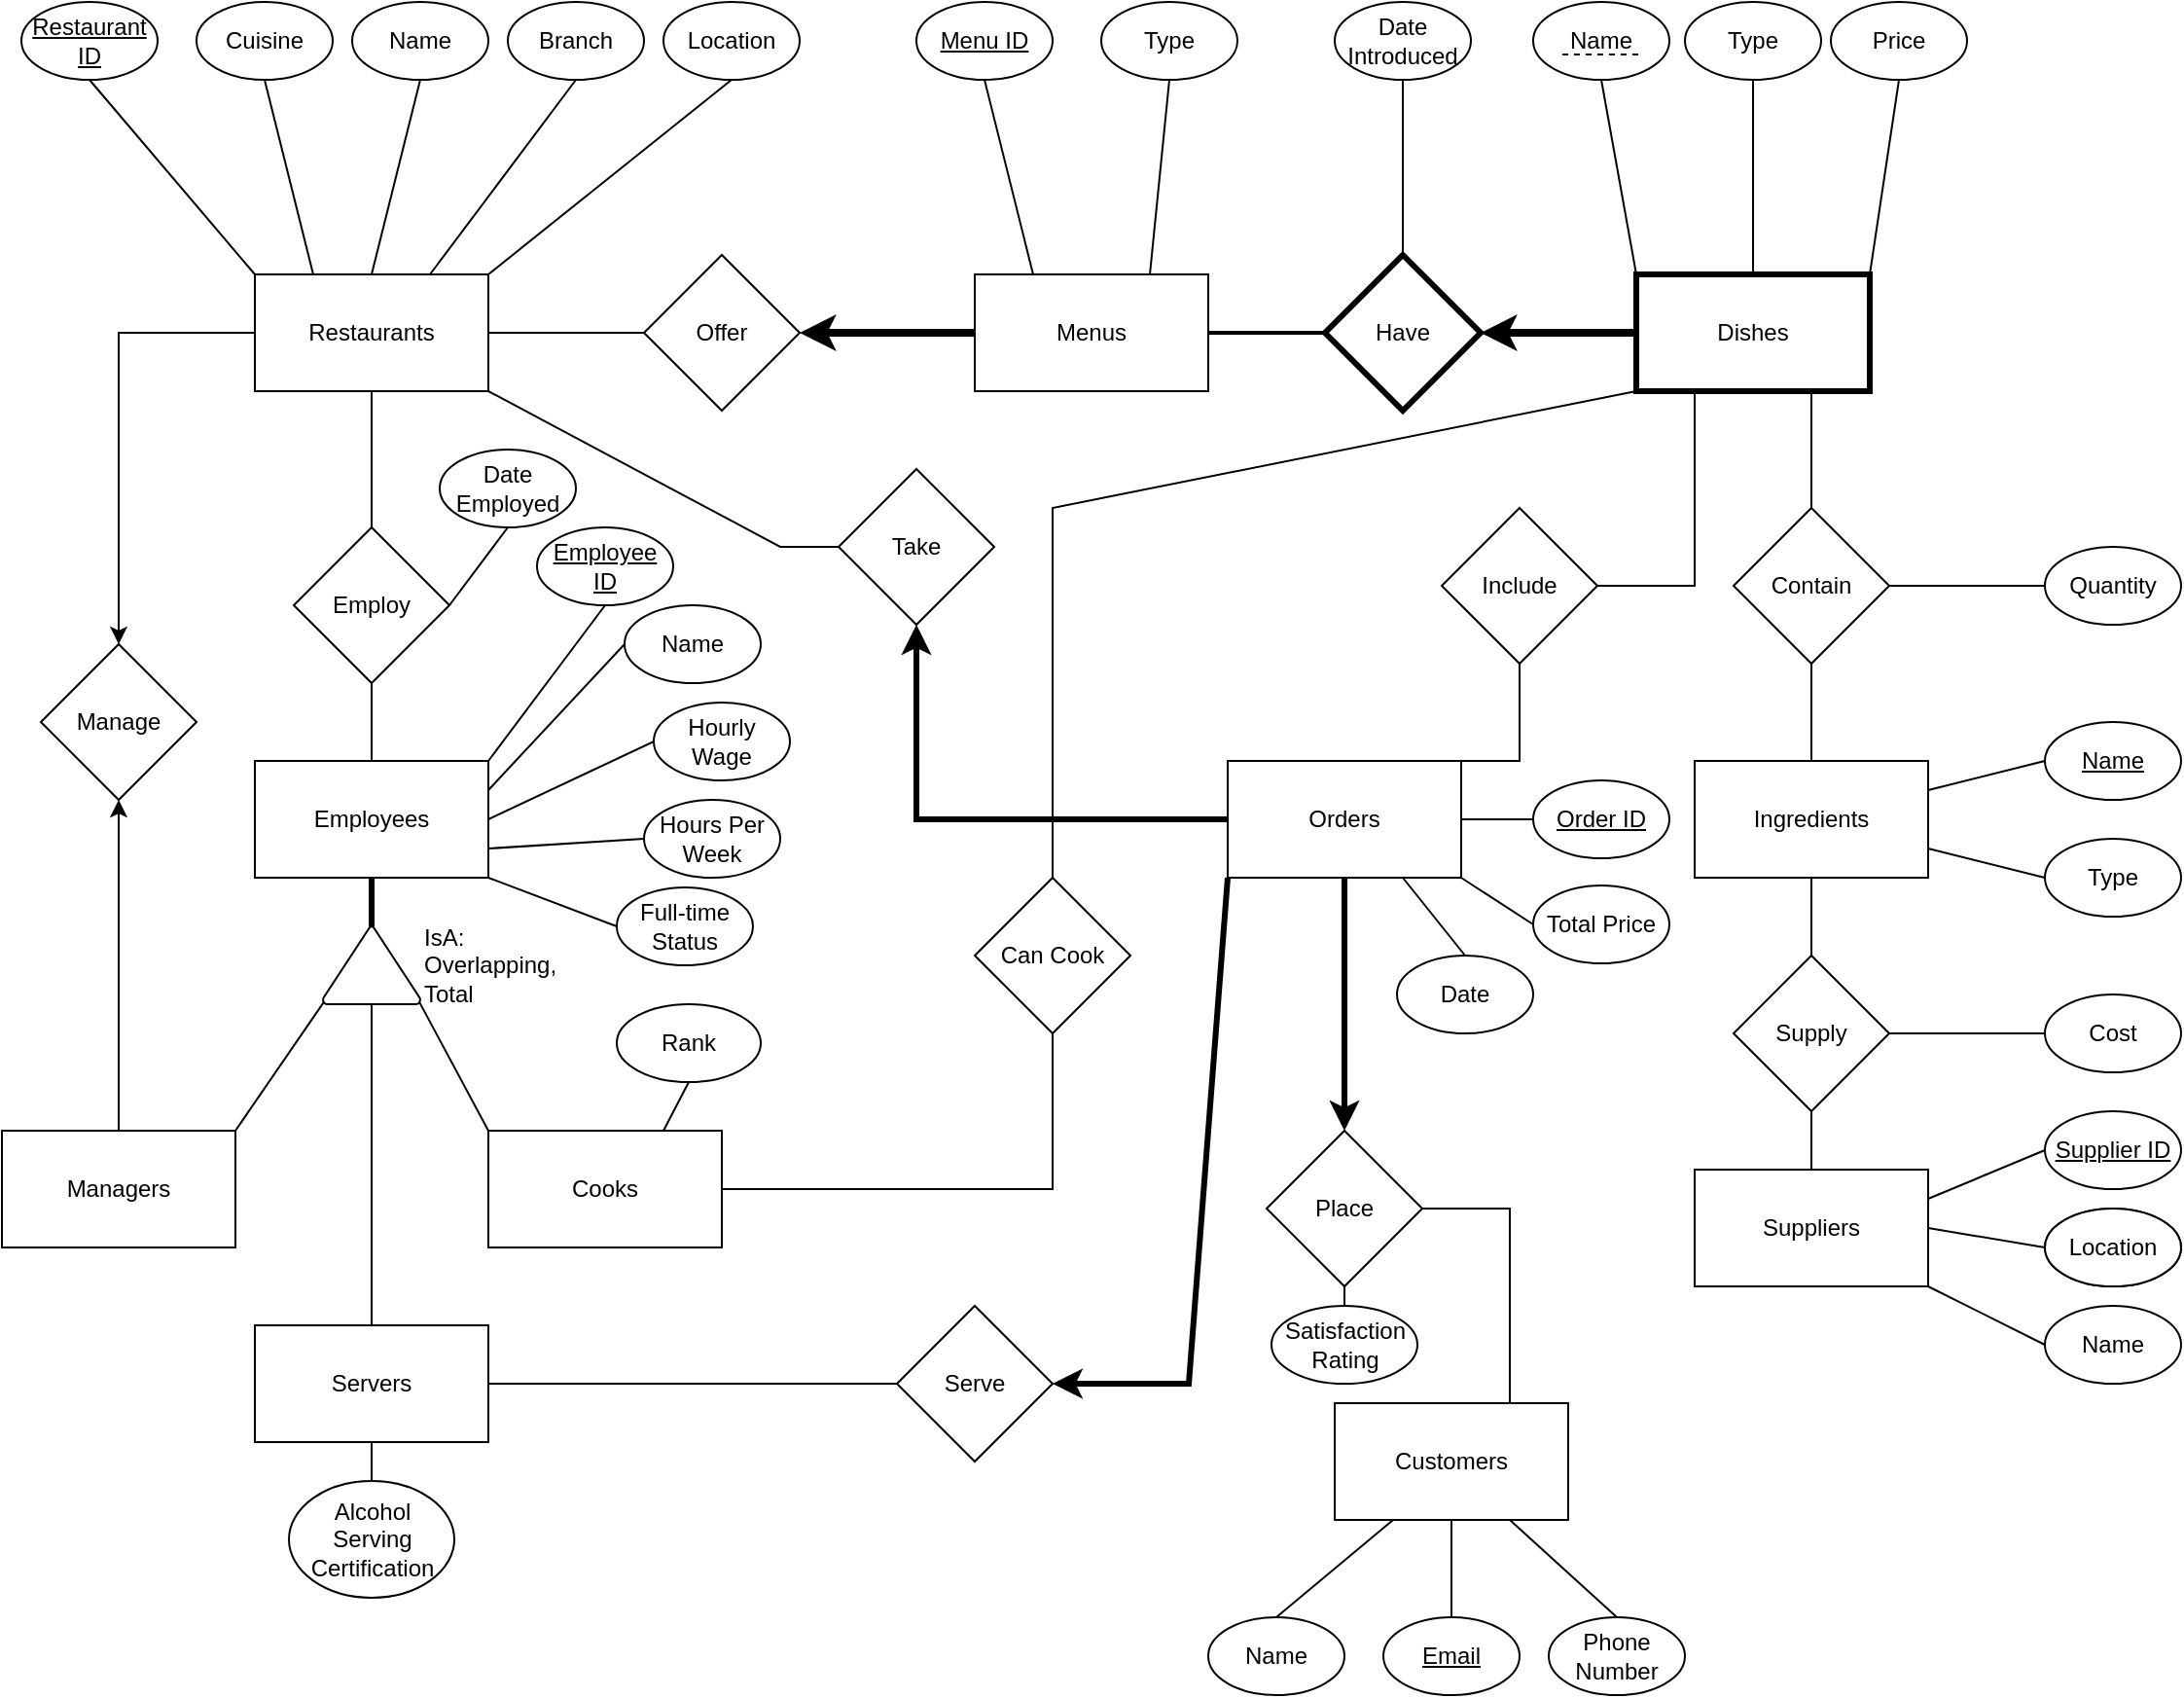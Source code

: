 <mxfile version="21.6.5" type="onedrive">
  <diagram name="Page-1" id="Y5zYqa-khzpTiRgMUGM_">
    <mxGraphModel grid="1" page="1" gridSize="10" guides="1" tooltips="1" connect="1" arrows="1" fold="1" pageScale="1" pageWidth="827" pageHeight="1169" math="0" shadow="0">
      <root>
        <mxCell id="0" />
        <mxCell id="1" parent="0" />
        <mxCell id="_Mnv31haUIww7fpycwhO-78" style="edgeStyle=orthogonalEdgeStyle;rounded=0;orthogonalLoop=1;jettySize=auto;html=1;exitX=0;exitY=0.5;exitDx=0;exitDy=0;entryX=0.5;entryY=0;entryDx=0;entryDy=0;fontSize=13;strokeWidth=1;" edge="1" parent="1" source="yUk9LNatjU3RDufKE9MY-1" target="_Mnv31haUIww7fpycwhO-76">
          <mxGeometry relative="1" as="geometry" />
        </mxCell>
        <mxCell id="yUk9LNatjU3RDufKE9MY-1" value="Restaurants" style="rounded=0;whiteSpace=wrap;html=1;" vertex="1" parent="1">
          <mxGeometry x="100" y="230" width="120" height="60" as="geometry" />
        </mxCell>
        <mxCell id="yUk9LNatjU3RDufKE9MY-2" value="Menus" style="rounded=0;whiteSpace=wrap;html=1;" vertex="1" parent="1">
          <mxGeometry x="470" y="230" width="120" height="60" as="geometry" />
        </mxCell>
        <mxCell id="yUk9LNatjU3RDufKE9MY-3" value="Ingredients" style="rounded=0;whiteSpace=wrap;html=1;" vertex="1" parent="1">
          <mxGeometry x="840" y="480" width="120" height="60" as="geometry" />
        </mxCell>
        <mxCell id="yUk9LNatjU3RDufKE9MY-4" value="Suppliers" style="rounded=0;whiteSpace=wrap;html=1;" vertex="1" parent="1">
          <mxGeometry x="840" y="690" width="120" height="60" as="geometry" />
        </mxCell>
        <mxCell id="yUk9LNatjU3RDufKE9MY-5" value="Employees" style="rounded=0;whiteSpace=wrap;html=1;" vertex="1" parent="1">
          <mxGeometry x="100" y="480" width="120" height="60" as="geometry" />
        </mxCell>
        <mxCell id="yUk9LNatjU3RDufKE9MY-6" value="Customers" style="rounded=0;whiteSpace=wrap;html=1;" vertex="1" parent="1">
          <mxGeometry x="655" y="810" width="120" height="60" as="geometry" />
        </mxCell>
        <mxCell id="yUk9LNatjU3RDufKE9MY-7" value="Orders" style="rounded=0;whiteSpace=wrap;html=1;" vertex="1" parent="1">
          <mxGeometry x="600" y="480" width="120" height="60" as="geometry" />
        </mxCell>
        <mxCell id="yUk9LNatjU3RDufKE9MY-8" value="&lt;u&gt;Restaurant ID&lt;br&gt;&lt;/u&gt;" style="ellipse;whiteSpace=wrap;html=1;" vertex="1" parent="1">
          <mxGeometry x="-20" y="90" width="70" height="40" as="geometry" />
        </mxCell>
        <mxCell id="yUk9LNatjU3RDufKE9MY-12" value="" style="endArrow=none;html=1;rounded=0;entryX=0.5;entryY=1;entryDx=0;entryDy=0;exitX=0;exitY=0;exitDx=0;exitDy=0;" edge="1" parent="1" source="yUk9LNatjU3RDufKE9MY-1" target="yUk9LNatjU3RDufKE9MY-8">
          <mxGeometry width="50" height="50" relative="1" as="geometry">
            <mxPoint x="110" y="200" as="sourcePoint" />
            <mxPoint x="160" y="150" as="targetPoint" />
          </mxGeometry>
        </mxCell>
        <mxCell id="_Mnv31haUIww7fpycwhO-4" value="Name" style="ellipse;whiteSpace=wrap;html=1;" vertex="1" parent="1">
          <mxGeometry x="150" y="90" width="70" height="40" as="geometry" />
        </mxCell>
        <mxCell id="_Mnv31haUIww7fpycwhO-5" value="Location" style="ellipse;whiteSpace=wrap;html=1;" vertex="1" parent="1">
          <mxGeometry x="310" y="90" width="70" height="40" as="geometry" />
        </mxCell>
        <mxCell id="_Mnv31haUIww7fpycwhO-6" value="Cuisine" style="ellipse;whiteSpace=wrap;html=1;" vertex="1" parent="1">
          <mxGeometry x="70" y="90" width="70" height="40" as="geometry" />
        </mxCell>
        <mxCell id="_Mnv31haUIww7fpycwhO-7" value="" style="endArrow=none;html=1;rounded=0;entryX=0.5;entryY=1;entryDx=0;entryDy=0;exitX=0.25;exitY=0;exitDx=0;exitDy=0;" edge="1" parent="1" source="yUk9LNatjU3RDufKE9MY-1" target="_Mnv31haUIww7fpycwhO-6">
          <mxGeometry width="50" height="50" relative="1" as="geometry">
            <mxPoint x="150" y="180" as="sourcePoint" />
            <mxPoint x="200" y="130" as="targetPoint" />
          </mxGeometry>
        </mxCell>
        <mxCell id="_Mnv31haUIww7fpycwhO-8" value="" style="endArrow=none;html=1;rounded=0;entryX=0.5;entryY=1;entryDx=0;entryDy=0;exitX=0.5;exitY=0;exitDx=0;exitDy=0;" edge="1" parent="1" source="yUk9LNatjU3RDufKE9MY-1" target="_Mnv31haUIww7fpycwhO-4">
          <mxGeometry width="50" height="50" relative="1" as="geometry">
            <mxPoint x="160" y="220" as="sourcePoint" />
            <mxPoint x="210" y="170" as="targetPoint" />
          </mxGeometry>
        </mxCell>
        <mxCell id="_Mnv31haUIww7fpycwhO-11" value="" style="endArrow=none;html=1;rounded=0;exitX=1;exitY=0;exitDx=0;exitDy=0;entryX=0.5;entryY=1;entryDx=0;entryDy=0;" edge="1" parent="1" source="yUk9LNatjU3RDufKE9MY-1" target="_Mnv31haUIww7fpycwhO-5">
          <mxGeometry width="50" height="50" relative="1" as="geometry">
            <mxPoint x="250" y="230" as="sourcePoint" />
            <mxPoint x="300" y="180" as="targetPoint" />
          </mxGeometry>
        </mxCell>
        <mxCell id="_Mnv31haUIww7fpycwhO-12" value="Offer" style="rhombus;whiteSpace=wrap;html=1;" vertex="1" parent="1">
          <mxGeometry x="300" y="220" width="80" height="80" as="geometry" />
        </mxCell>
        <mxCell id="_Mnv31haUIww7fpycwhO-13" value="" style="endArrow=none;html=1;rounded=0;exitX=1;exitY=0.5;exitDx=0;exitDy=0;entryX=0;entryY=0.5;entryDx=0;entryDy=0;strokeWidth=1;" edge="1" parent="1" source="yUk9LNatjU3RDufKE9MY-1" target="_Mnv31haUIww7fpycwhO-12">
          <mxGeometry width="50" height="50" relative="1" as="geometry">
            <mxPoint x="240" y="290" as="sourcePoint" />
            <mxPoint x="290" y="240" as="targetPoint" />
          </mxGeometry>
        </mxCell>
        <mxCell id="_Mnv31haUIww7fpycwhO-14" value="" style="endArrow=classic;html=1;rounded=0;entryX=1;entryY=0.5;entryDx=0;entryDy=0;exitX=0;exitY=0.5;exitDx=0;exitDy=0;strokeWidth=4;" edge="1" parent="1" source="yUk9LNatjU3RDufKE9MY-2" target="_Mnv31haUIww7fpycwhO-12">
          <mxGeometry width="50" height="50" relative="1" as="geometry">
            <mxPoint x="420" y="280" as="sourcePoint" />
            <mxPoint x="470" y="230" as="targetPoint" />
          </mxGeometry>
        </mxCell>
        <mxCell id="_Mnv31haUIww7fpycwhO-15" value="&lt;u&gt;Menu ID&lt;br&gt;&lt;/u&gt;" style="ellipse;whiteSpace=wrap;html=1;" vertex="1" parent="1">
          <mxGeometry x="440" y="90" width="70" height="40" as="geometry" />
        </mxCell>
        <mxCell id="_Mnv31haUIww7fpycwhO-16" value="" style="endArrow=none;html=1;rounded=0;entryX=0.5;entryY=1;entryDx=0;entryDy=0;exitX=0.25;exitY=0;exitDx=0;exitDy=0;" edge="1" parent="1" source="yUk9LNatjU3RDufKE9MY-2" target="_Mnv31haUIww7fpycwhO-15">
          <mxGeometry width="50" height="50" relative="1" as="geometry">
            <mxPoint x="490" y="210" as="sourcePoint" />
            <mxPoint x="550" y="130" as="targetPoint" />
          </mxGeometry>
        </mxCell>
        <mxCell id="_Mnv31haUIww7fpycwhO-17" value="Type" style="ellipse;whiteSpace=wrap;html=1;" vertex="1" parent="1">
          <mxGeometry x="535" y="90" width="70" height="40" as="geometry" />
        </mxCell>
        <mxCell id="_Mnv31haUIww7fpycwhO-18" value="" style="endArrow=none;html=1;rounded=0;entryX=0.5;entryY=1;entryDx=0;entryDy=0;exitX=0.75;exitY=0;exitDx=0;exitDy=0;" edge="1" parent="1" source="yUk9LNatjU3RDufKE9MY-2" target="_Mnv31haUIww7fpycwhO-17">
          <mxGeometry width="50" height="50" relative="1" as="geometry">
            <mxPoint x="490" y="170" as="sourcePoint" />
            <mxPoint x="540" y="120" as="targetPoint" />
          </mxGeometry>
        </mxCell>
        <mxCell id="_Mnv31haUIww7fpycwhO-19" value="Dishes" style="rounded=0;whiteSpace=wrap;html=1;strokeWidth=3;" vertex="1" parent="1">
          <mxGeometry x="810" y="230" width="120" height="60" as="geometry" />
        </mxCell>
        <mxCell id="_Mnv31haUIww7fpycwhO-20" value="Have" style="rhombus;whiteSpace=wrap;html=1;strokeWidth=3;" vertex="1" parent="1">
          <mxGeometry x="650" y="220" width="80" height="80" as="geometry" />
        </mxCell>
        <mxCell id="_Mnv31haUIww7fpycwhO-21" value="" style="endArrow=classic;html=1;rounded=0;entryX=1;entryY=0.5;entryDx=0;entryDy=0;exitX=0;exitY=0.5;exitDx=0;exitDy=0;strokeWidth=4;" edge="1" parent="1" source="_Mnv31haUIww7fpycwhO-19" target="_Mnv31haUIww7fpycwhO-20">
          <mxGeometry width="50" height="50" relative="1" as="geometry">
            <mxPoint x="800" y="330" as="sourcePoint" />
            <mxPoint x="710" y="330" as="targetPoint" />
          </mxGeometry>
        </mxCell>
        <mxCell id="_Mnv31haUIww7fpycwhO-22" value="" style="endArrow=none;html=1;rounded=0;exitX=1;exitY=0.5;exitDx=0;exitDy=0;entryX=0;entryY=0.5;entryDx=0;entryDy=0;strokeWidth=2;" edge="1" parent="1" source="yUk9LNatjU3RDufKE9MY-2" target="_Mnv31haUIww7fpycwhO-20">
          <mxGeometry width="50" height="50" relative="1" as="geometry">
            <mxPoint x="230" y="270" as="sourcePoint" />
            <mxPoint x="310" y="270" as="targetPoint" />
          </mxGeometry>
        </mxCell>
        <mxCell id="_Mnv31haUIww7fpycwhO-24" value="Date Introduced" style="ellipse;whiteSpace=wrap;html=1;" vertex="1" parent="1">
          <mxGeometry x="655" y="90" width="70" height="40" as="geometry" />
        </mxCell>
        <mxCell id="_Mnv31haUIww7fpycwhO-25" value="" style="endArrow=none;html=1;rounded=0;exitX=0.5;exitY=0;exitDx=0;exitDy=0;entryX=0.5;entryY=1;entryDx=0;entryDy=0;" edge="1" parent="1" source="_Mnv31haUIww7fpycwhO-20" target="_Mnv31haUIww7fpycwhO-24">
          <mxGeometry width="50" height="50" relative="1" as="geometry">
            <mxPoint x="650" y="220" as="sourcePoint" />
            <mxPoint x="700" y="170" as="targetPoint" />
          </mxGeometry>
        </mxCell>
        <mxCell id="_Mnv31haUIww7fpycwhO-27" value="Name" style="ellipse;whiteSpace=wrap;html=1;" vertex="1" parent="1">
          <mxGeometry x="757" y="90" width="70" height="40" as="geometry" />
        </mxCell>
        <mxCell id="_Mnv31haUIww7fpycwhO-28" value="" style="endArrow=none;html=1;rounded=0;exitX=0;exitY=0;exitDx=0;exitDy=0;entryX=0.5;entryY=1;entryDx=0;entryDy=0;" edge="1" parent="1" source="_Mnv31haUIww7fpycwhO-19" target="_Mnv31haUIww7fpycwhO-27">
          <mxGeometry width="50" height="50" relative="1" as="geometry">
            <mxPoint x="830" y="220" as="sourcePoint" />
            <mxPoint x="880" y="170" as="targetPoint" />
          </mxGeometry>
        </mxCell>
        <mxCell id="_Mnv31haUIww7fpycwhO-29" value="Contain" style="rhombus;whiteSpace=wrap;html=1;" vertex="1" parent="1">
          <mxGeometry x="860" y="350" width="80" height="80" as="geometry" />
        </mxCell>
        <mxCell id="_Mnv31haUIww7fpycwhO-30" value="" style="endArrow=none;html=1;rounded=0;exitX=0.5;exitY=0;exitDx=0;exitDy=0;entryX=0.75;entryY=1;entryDx=0;entryDy=0;strokeWidth=1;" edge="1" parent="1" source="_Mnv31haUIww7fpycwhO-29" target="_Mnv31haUIww7fpycwhO-19">
          <mxGeometry width="50" height="50" relative="1" as="geometry">
            <mxPoint x="870" y="340" as="sourcePoint" />
            <mxPoint x="950" y="320" as="targetPoint" />
          </mxGeometry>
        </mxCell>
        <mxCell id="_Mnv31haUIww7fpycwhO-31" value="" style="endArrow=none;html=1;rounded=0;entryX=0.5;entryY=1;entryDx=0;entryDy=0;exitX=0.5;exitY=0;exitDx=0;exitDy=0;" edge="1" parent="1" source="yUk9LNatjU3RDufKE9MY-3" target="_Mnv31haUIww7fpycwhO-29">
          <mxGeometry width="50" height="50" relative="1" as="geometry">
            <mxPoint x="767" y="470" as="sourcePoint" />
            <mxPoint x="817" y="420" as="targetPoint" />
          </mxGeometry>
        </mxCell>
        <mxCell id="_Mnv31haUIww7fpycwhO-32" value="Supply" style="rhombus;whiteSpace=wrap;html=1;" vertex="1" parent="1">
          <mxGeometry x="860" y="580" width="80" height="80" as="geometry" />
        </mxCell>
        <mxCell id="_Mnv31haUIww7fpycwhO-33" value="" style="endArrow=none;html=1;rounded=0;entryX=0.5;entryY=1;entryDx=0;entryDy=0;exitX=0.5;exitY=0;exitDx=0;exitDy=0;" edge="1" parent="1" source="_Mnv31haUIww7fpycwhO-32" target="yUk9LNatjU3RDufKE9MY-3">
          <mxGeometry width="50" height="50" relative="1" as="geometry">
            <mxPoint x="590" y="610" as="sourcePoint" />
            <mxPoint x="640" y="560" as="targetPoint" />
          </mxGeometry>
        </mxCell>
        <mxCell id="_Mnv31haUIww7fpycwhO-34" value="" style="endArrow=none;html=1;rounded=0;entryX=0.5;entryY=1;entryDx=0;entryDy=0;exitX=0.5;exitY=0;exitDx=0;exitDy=0;" edge="1" parent="1" source="yUk9LNatjU3RDufKE9MY-4" target="_Mnv31haUIww7fpycwhO-32">
          <mxGeometry width="50" height="50" relative="1" as="geometry">
            <mxPoint x="750" y="660" as="sourcePoint" />
            <mxPoint x="800" y="610" as="targetPoint" />
          </mxGeometry>
        </mxCell>
        <mxCell id="_Mnv31haUIww7fpycwhO-35" value="IsA: Overlapping, Total" style="strokeWidth=1;html=1;shape=mxgraph.flowchart.extract_or_measurement;whiteSpace=wrap;labelPosition=right;verticalLabelPosition=middle;align=left;verticalAlign=middle;" vertex="1" parent="1">
          <mxGeometry x="135" y="565" width="50" height="40" as="geometry" />
        </mxCell>
        <mxCell id="_Mnv31haUIww7fpycwhO-37" value="Managers" style="rounded=0;whiteSpace=wrap;html=1;" vertex="1" parent="1">
          <mxGeometry x="-30" y="670" width="120" height="60" as="geometry" />
        </mxCell>
        <mxCell id="_Mnv31haUIww7fpycwhO-38" value="Cooks" style="rounded=0;whiteSpace=wrap;html=1;" vertex="1" parent="1">
          <mxGeometry x="220" y="670" width="120" height="60" as="geometry" />
        </mxCell>
        <mxCell id="_Mnv31haUIww7fpycwhO-39" value="Servers" style="rounded=0;whiteSpace=wrap;html=1;" vertex="1" parent="1">
          <mxGeometry x="100" y="770" width="120" height="60" as="geometry" />
        </mxCell>
        <mxCell id="_Mnv31haUIww7fpycwhO-41" value="Type" style="ellipse;whiteSpace=wrap;html=1;" vertex="1" parent="1">
          <mxGeometry x="835" y="90" width="70" height="40" as="geometry" />
        </mxCell>
        <mxCell id="_Mnv31haUIww7fpycwhO-42" value="Price" style="ellipse;whiteSpace=wrap;html=1;" vertex="1" parent="1">
          <mxGeometry x="910" y="90" width="70" height="40" as="geometry" />
        </mxCell>
        <mxCell id="_Mnv31haUIww7fpycwhO-43" value="" style="endArrow=none;html=1;rounded=0;exitX=0.5;exitY=0;exitDx=0;exitDy=0;entryX=0.5;entryY=1;entryDx=0;entryDy=0;" edge="1" parent="1" source="_Mnv31haUIww7fpycwhO-19" target="_Mnv31haUIww7fpycwhO-41">
          <mxGeometry width="50" height="50" relative="1" as="geometry">
            <mxPoint x="700" y="230" as="sourcePoint" />
            <mxPoint x="700" y="140" as="targetPoint" />
          </mxGeometry>
        </mxCell>
        <mxCell id="_Mnv31haUIww7fpycwhO-44" value="" style="endArrow=none;html=1;rounded=0;exitX=1;exitY=0;exitDx=0;exitDy=0;entryX=0.5;entryY=1;entryDx=0;entryDy=0;" edge="1" parent="1" source="_Mnv31haUIww7fpycwhO-19" target="_Mnv31haUIww7fpycwhO-42">
          <mxGeometry width="50" height="50" relative="1" as="geometry">
            <mxPoint x="820" y="240" as="sourcePoint" />
            <mxPoint x="802" y="140" as="targetPoint" />
          </mxGeometry>
        </mxCell>
        <mxCell id="_Mnv31haUIww7fpycwhO-46" value="Employ" style="rhombus;whiteSpace=wrap;html=1;" vertex="1" parent="1">
          <mxGeometry x="120" y="360" width="80" height="80" as="geometry" />
        </mxCell>
        <mxCell id="_Mnv31haUIww7fpycwhO-48" value="" style="endArrow=none;html=1;rounded=0;entryX=0.5;entryY=1;entryDx=0;entryDy=0;exitX=0.5;exitY=0;exitDx=0;exitDy=0;strokeWidth=1;" edge="1" parent="1" source="_Mnv31haUIww7fpycwhO-46" target="yUk9LNatjU3RDufKE9MY-1">
          <mxGeometry width="50" height="50" relative="1" as="geometry">
            <mxPoint x="130" y="370" as="sourcePoint" />
            <mxPoint x="180" y="320" as="targetPoint" />
          </mxGeometry>
        </mxCell>
        <mxCell id="_Mnv31haUIww7fpycwhO-49" value="" style="endArrow=none;html=1;rounded=0;entryX=0.5;entryY=1;entryDx=0;entryDy=0;exitX=0.5;exitY=0;exitDx=0;exitDy=0;strokeWidth=1;" edge="1" parent="1" source="yUk9LNatjU3RDufKE9MY-5" target="_Mnv31haUIww7fpycwhO-46">
          <mxGeometry width="50" height="50" relative="1" as="geometry">
            <mxPoint x="180" y="480" as="sourcePoint" />
            <mxPoint x="160" y="460" as="targetPoint" />
          </mxGeometry>
        </mxCell>
        <mxCell id="_Mnv31haUIww7fpycwhO-52" value="Date Employed" style="ellipse;whiteSpace=wrap;html=1;" vertex="1" parent="1">
          <mxGeometry x="195" y="320" width="70" height="40" as="geometry" />
        </mxCell>
        <mxCell id="_Mnv31haUIww7fpycwhO-53" value="" style="endArrow=none;html=1;rounded=0;entryX=1;entryY=0.5;entryDx=0;entryDy=0;exitX=0.5;exitY=1;exitDx=0;exitDy=0;" edge="1" parent="1" source="_Mnv31haUIww7fpycwhO-52" target="_Mnv31haUIww7fpycwhO-46">
          <mxGeometry width="50" height="50" relative="1" as="geometry">
            <mxPoint x="280" y="440" as="sourcePoint" />
            <mxPoint x="230" y="420" as="targetPoint" />
          </mxGeometry>
        </mxCell>
        <mxCell id="_Mnv31haUIww7fpycwhO-54" value="" style="endArrow=none;html=1;rounded=0;entryX=0.5;entryY=1;entryDx=0;entryDy=0;strokeWidth=3;" edge="1" parent="1" source="_Mnv31haUIww7fpycwhO-35" target="yUk9LNatjU3RDufKE9MY-5">
          <mxGeometry width="50" height="50" relative="1" as="geometry">
            <mxPoint x="20" y="620" as="sourcePoint" />
            <mxPoint x="70" y="570" as="targetPoint" />
          </mxGeometry>
        </mxCell>
        <mxCell id="_Mnv31haUIww7fpycwhO-55" value="&lt;u&gt;Employee ID&lt;/u&gt;" style="ellipse;whiteSpace=wrap;html=1;" vertex="1" parent="1">
          <mxGeometry x="245" y="360" width="70" height="40" as="geometry" />
        </mxCell>
        <mxCell id="_Mnv31haUIww7fpycwhO-56" value="" style="endArrow=none;html=1;rounded=0;entryX=1;entryY=0;entryDx=0;entryDy=0;exitX=0.5;exitY=1;exitDx=0;exitDy=0;" edge="1" parent="1" source="_Mnv31haUIww7fpycwhO-55" target="yUk9LNatjU3RDufKE9MY-5">
          <mxGeometry width="50" height="50" relative="1" as="geometry">
            <mxPoint x="30" y="520" as="sourcePoint" />
            <mxPoint x="70" y="470" as="targetPoint" />
          </mxGeometry>
        </mxCell>
        <mxCell id="_Mnv31haUIww7fpycwhO-57" value="Name" style="ellipse;whiteSpace=wrap;html=1;" vertex="1" parent="1">
          <mxGeometry x="290" y="400" width="70" height="40" as="geometry" />
        </mxCell>
        <mxCell id="_Mnv31haUIww7fpycwhO-58" value="" style="endArrow=none;html=1;rounded=0;exitX=0;exitY=0.5;exitDx=0;exitDy=0;entryX=1;entryY=0.25;entryDx=0;entryDy=0;" edge="1" parent="1" source="_Mnv31haUIww7fpycwhO-57" target="yUk9LNatjU3RDufKE9MY-5">
          <mxGeometry width="50" height="50" relative="1" as="geometry">
            <mxPoint x="20" y="500" as="sourcePoint" />
            <mxPoint x="80" y="500" as="targetPoint" />
          </mxGeometry>
        </mxCell>
        <mxCell id="_Mnv31haUIww7fpycwhO-59" value="Hourly Wage" style="ellipse;whiteSpace=wrap;html=1;" vertex="1" parent="1">
          <mxGeometry x="305" y="450" width="70" height="40" as="geometry" />
        </mxCell>
        <mxCell id="_Mnv31haUIww7fpycwhO-60" value="" style="endArrow=none;html=1;rounded=0;exitX=0;exitY=0.5;exitDx=0;exitDy=0;entryX=1;entryY=0.5;entryDx=0;entryDy=0;" edge="1" parent="1" source="_Mnv31haUIww7fpycwhO-59" target="yUk9LNatjU3RDufKE9MY-5">
          <mxGeometry width="50" height="50" relative="1" as="geometry">
            <mxPoint x="35" y="530" as="sourcePoint" />
            <mxPoint x="60" y="530" as="targetPoint" />
          </mxGeometry>
        </mxCell>
        <mxCell id="_Mnv31haUIww7fpycwhO-62" value="" style="endArrow=none;html=1;rounded=0;entryX=0.01;entryY=0.97;entryDx=0;entryDy=0;entryPerimeter=0;exitX=1;exitY=0;exitDx=0;exitDy=0;" edge="1" parent="1" source="_Mnv31haUIww7fpycwhO-37" target="_Mnv31haUIww7fpycwhO-35">
          <mxGeometry width="50" height="50" relative="1" as="geometry">
            <mxPoint x="70" y="660" as="sourcePoint" />
            <mxPoint x="120" y="610" as="targetPoint" />
          </mxGeometry>
        </mxCell>
        <mxCell id="_Mnv31haUIww7fpycwhO-63" value="" style="endArrow=none;html=1;rounded=0;entryX=0.99;entryY=0.97;entryDx=0;entryDy=0;entryPerimeter=0;exitX=0;exitY=0;exitDx=0;exitDy=0;" edge="1" parent="1" source="_Mnv31haUIww7fpycwhO-38" target="_Mnv31haUIww7fpycwhO-35">
          <mxGeometry width="50" height="50" relative="1" as="geometry">
            <mxPoint x="150" y="710" as="sourcePoint" />
            <mxPoint x="200" y="660" as="targetPoint" />
          </mxGeometry>
        </mxCell>
        <mxCell id="_Mnv31haUIww7fpycwhO-64" value="" style="endArrow=none;html=1;rounded=0;entryX=0.5;entryY=1;entryDx=0;entryDy=0;entryPerimeter=0;exitX=0.5;exitY=0;exitDx=0;exitDy=0;" edge="1" parent="1" source="_Mnv31haUIww7fpycwhO-39" target="_Mnv31haUIww7fpycwhO-35">
          <mxGeometry width="50" height="50" relative="1" as="geometry">
            <mxPoint x="140" y="710" as="sourcePoint" />
            <mxPoint x="190" y="660" as="targetPoint" />
          </mxGeometry>
        </mxCell>
        <mxCell id="_Mnv31haUIww7fpycwhO-66" value="Full-time Status" style="ellipse;whiteSpace=wrap;html=1;" vertex="1" parent="1">
          <mxGeometry x="286" y="545" width="70" height="40" as="geometry" />
        </mxCell>
        <mxCell id="_Mnv31haUIww7fpycwhO-67" value="" style="endArrow=none;html=1;rounded=0;exitX=0;exitY=0.5;exitDx=0;exitDy=0;entryX=1;entryY=1;entryDx=0;entryDy=0;" edge="1" parent="1" source="_Mnv31haUIww7fpycwhO-66" target="yUk9LNatjU3RDufKE9MY-5">
          <mxGeometry width="50" height="50" relative="1" as="geometry">
            <mxPoint x="45" y="605" as="sourcePoint" />
            <mxPoint x="120" y="565" as="targetPoint" />
          </mxGeometry>
        </mxCell>
        <mxCell id="_Mnv31haUIww7fpycwhO-69" value="Rank" style="ellipse;whiteSpace=wrap;html=1;" vertex="1" parent="1">
          <mxGeometry x="286" y="605" width="74" height="40" as="geometry" />
        </mxCell>
        <mxCell id="_Mnv31haUIww7fpycwhO-70" value="" style="endArrow=none;html=1;rounded=0;exitX=0.75;exitY=0;exitDx=0;exitDy=0;entryX=0.5;entryY=1;entryDx=0;entryDy=0;" edge="1" parent="1" source="_Mnv31haUIww7fpycwhO-38" target="_Mnv31haUIww7fpycwhO-69">
          <mxGeometry width="50" height="50" relative="1" as="geometry">
            <mxPoint x="340" y="630" as="sourcePoint" />
            <mxPoint x="390" y="620" as="targetPoint" />
          </mxGeometry>
        </mxCell>
        <mxCell id="_Mnv31haUIww7fpycwhO-72" value="Alcohol Serving Certification" style="ellipse;whiteSpace=wrap;html=1;" vertex="1" parent="1">
          <mxGeometry x="117.5" y="850" width="85" height="60" as="geometry" />
        </mxCell>
        <mxCell id="_Mnv31haUIww7fpycwhO-73" value="" style="endArrow=none;html=1;rounded=0;entryX=0.5;entryY=1;entryDx=0;entryDy=0;exitX=0.5;exitY=0;exitDx=0;exitDy=0;" edge="1" parent="1" source="_Mnv31haUIww7fpycwhO-72" target="_Mnv31haUIww7fpycwhO-39">
          <mxGeometry width="50" height="50" relative="1" as="geometry">
            <mxPoint x="30" y="900" as="sourcePoint" />
            <mxPoint x="80" y="850" as="targetPoint" />
          </mxGeometry>
        </mxCell>
        <mxCell id="_Mnv31haUIww7fpycwhO-76" value="Manage" style="rhombus;whiteSpace=wrap;html=1;" vertex="1" parent="1">
          <mxGeometry x="-10" y="420" width="80" height="80" as="geometry" />
        </mxCell>
        <mxCell id="_Mnv31haUIww7fpycwhO-77" value="" style="endArrow=classic;html=1;rounded=0;exitX=0.5;exitY=0;exitDx=0;exitDy=0;entryX=0.5;entryY=1;entryDx=0;entryDy=0;fontSize=11;strokeWidth=1;" edge="1" parent="1" source="_Mnv31haUIww7fpycwhO-37" target="_Mnv31haUIww7fpycwhO-76">
          <mxGeometry width="50" height="50" relative="1" as="geometry">
            <mxPoint x="20" y="650" as="sourcePoint" />
            <mxPoint x="70" y="600" as="targetPoint" />
          </mxGeometry>
        </mxCell>
        <mxCell id="_Mnv31haUIww7fpycwhO-79" value="Type" style="ellipse;whiteSpace=wrap;html=1;" vertex="1" parent="1">
          <mxGeometry x="1020" y="520" width="70" height="40" as="geometry" />
        </mxCell>
        <mxCell id="_Mnv31haUIww7fpycwhO-80" value="" style="endArrow=none;html=1;rounded=0;exitX=1;exitY=0.75;exitDx=0;exitDy=0;entryX=0;entryY=0.5;entryDx=0;entryDy=0;" edge="1" parent="1" source="yUk9LNatjU3RDufKE9MY-3" target="_Mnv31haUIww7fpycwhO-79">
          <mxGeometry width="50" height="50" relative="1" as="geometry">
            <mxPoint x="1000" y="500" as="sourcePoint" />
            <mxPoint x="1050" y="450" as="targetPoint" />
          </mxGeometry>
        </mxCell>
        <mxCell id="_Mnv31haUIww7fpycwhO-81" value="&lt;u&gt;Name&lt;/u&gt;" style="ellipse;whiteSpace=wrap;html=1;" vertex="1" parent="1">
          <mxGeometry x="1020" y="460" width="70" height="40" as="geometry" />
        </mxCell>
        <mxCell id="_Mnv31haUIww7fpycwhO-82" value="" style="endArrow=none;html=1;rounded=0;exitX=1;exitY=0.25;exitDx=0;exitDy=0;entryX=0;entryY=0.5;entryDx=0;entryDy=0;" edge="1" parent="1" source="yUk9LNatjU3RDufKE9MY-3" target="_Mnv31haUIww7fpycwhO-81">
          <mxGeometry width="50" height="50" relative="1" as="geometry">
            <mxPoint x="970" y="460" as="sourcePoint" />
            <mxPoint x="1020" y="410" as="targetPoint" />
          </mxGeometry>
        </mxCell>
        <mxCell id="_Mnv31haUIww7fpycwhO-83" value="&lt;u&gt;Supplier ID&lt;br&gt;&lt;/u&gt;" style="ellipse;whiteSpace=wrap;html=1;" vertex="1" parent="1">
          <mxGeometry x="1020" y="660" width="70" height="40" as="geometry" />
        </mxCell>
        <mxCell id="_Mnv31haUIww7fpycwhO-85" value="Location" style="ellipse;whiteSpace=wrap;html=1;" vertex="1" parent="1">
          <mxGeometry x="1020" y="710" width="70" height="40" as="geometry" />
        </mxCell>
        <mxCell id="_Mnv31haUIww7fpycwhO-86" value="" style="endArrow=none;html=1;rounded=0;exitX=1;exitY=0.5;exitDx=0;exitDy=0;entryX=0;entryY=0.5;entryDx=0;entryDy=0;" edge="1" parent="1" source="yUk9LNatjU3RDufKE9MY-4" target="_Mnv31haUIww7fpycwhO-85">
          <mxGeometry width="50" height="50" relative="1" as="geometry">
            <mxPoint x="980" y="715" as="sourcePoint" />
            <mxPoint x="1040" y="730" as="targetPoint" />
          </mxGeometry>
        </mxCell>
        <mxCell id="_Mnv31haUIww7fpycwhO-87" value="Name" style="ellipse;whiteSpace=wrap;html=1;" vertex="1" parent="1">
          <mxGeometry x="1020" y="760" width="70" height="40" as="geometry" />
        </mxCell>
        <mxCell id="_Mnv31haUIww7fpycwhO-88" value="" style="endArrow=none;html=1;rounded=0;entryX=1;entryY=1;entryDx=0;entryDy=0;exitX=0;exitY=0.5;exitDx=0;exitDy=0;" edge="1" parent="1" source="_Mnv31haUIww7fpycwhO-87" target="yUk9LNatjU3RDufKE9MY-4">
          <mxGeometry width="50" height="50" relative="1" as="geometry">
            <mxPoint x="910" y="840" as="sourcePoint" />
            <mxPoint x="960" y="790" as="targetPoint" />
          </mxGeometry>
        </mxCell>
        <mxCell id="ZDln6vh-WvU1gvhFM1nj-1" value="Include" style="rhombus;whiteSpace=wrap;html=1;" vertex="1" parent="1">
          <mxGeometry x="710" y="350" width="80" height="80" as="geometry" />
        </mxCell>
        <mxCell id="ZDln6vh-WvU1gvhFM1nj-2" value="" style="endArrow=none;html=1;rounded=0;entryX=0.5;entryY=1;entryDx=0;entryDy=0;exitX=1;exitY=0;exitDx=0;exitDy=0;strokeWidth=1;" edge="1" parent="1" source="yUk9LNatjU3RDufKE9MY-7" target="ZDln6vh-WvU1gvhFM1nj-1">
          <mxGeometry width="50" height="50" relative="1" as="geometry">
            <mxPoint x="660" y="480" as="sourcePoint" />
            <mxPoint x="710" y="430" as="targetPoint" />
            <Array as="points">
              <mxPoint x="750" y="480" />
            </Array>
          </mxGeometry>
        </mxCell>
        <mxCell id="ZDln6vh-WvU1gvhFM1nj-3" value="" style="endArrow=none;html=1;rounded=0;entryX=0.25;entryY=1;entryDx=0;entryDy=0;exitX=1;exitY=0.5;exitDx=0;exitDy=0;" edge="1" parent="1" source="ZDln6vh-WvU1gvhFM1nj-1" target="_Mnv31haUIww7fpycwhO-19">
          <mxGeometry width="50" height="50" relative="1" as="geometry">
            <mxPoint x="750" y="350" as="sourcePoint" />
            <mxPoint x="800" y="300" as="targetPoint" />
            <Array as="points">
              <mxPoint x="840" y="390" />
            </Array>
          </mxGeometry>
        </mxCell>
        <mxCell id="ZDln6vh-WvU1gvhFM1nj-4" value="&lt;u&gt;Order ID&lt;/u&gt;" style="ellipse;whiteSpace=wrap;html=1;" vertex="1" parent="1">
          <mxGeometry x="757" y="490" width="70" height="40" as="geometry" />
        </mxCell>
        <mxCell id="ZDln6vh-WvU1gvhFM1nj-5" value="" style="endArrow=none;html=1;rounded=0;entryX=0;entryY=0.5;entryDx=0;entryDy=0;exitX=1;exitY=0.5;exitDx=0;exitDy=0;" edge="1" parent="1" source="yUk9LNatjU3RDufKE9MY-7" target="ZDln6vh-WvU1gvhFM1nj-4">
          <mxGeometry width="50" height="50" relative="1" as="geometry">
            <mxPoint x="740" y="560" as="sourcePoint" />
            <mxPoint x="530" y="450" as="targetPoint" />
          </mxGeometry>
        </mxCell>
        <mxCell id="ZDln6vh-WvU1gvhFM1nj-7" value="Can Cook" style="rhombus;whiteSpace=wrap;html=1;" vertex="1" parent="1">
          <mxGeometry x="470" y="540" width="80" height="80" as="geometry" />
        </mxCell>
        <mxCell id="ZDln6vh-WvU1gvhFM1nj-8" value="" style="endArrow=none;html=1;rounded=0;entryX=0.5;entryY=1;entryDx=0;entryDy=0;exitX=1;exitY=0.5;exitDx=0;exitDy=0;" edge="1" parent="1" source="_Mnv31haUIww7fpycwhO-38" target="ZDln6vh-WvU1gvhFM1nj-7">
          <mxGeometry width="50" height="50" relative="1" as="geometry">
            <mxPoint x="470" y="570" as="sourcePoint" />
            <mxPoint x="520" y="520" as="targetPoint" />
            <Array as="points">
              <mxPoint x="510" y="700" />
            </Array>
          </mxGeometry>
        </mxCell>
        <mxCell id="ZDln6vh-WvU1gvhFM1nj-9" value="" style="endArrow=none;html=1;rounded=0;entryX=0;entryY=1;entryDx=0;entryDy=0;exitX=0.5;exitY=0;exitDx=0;exitDy=0;" edge="1" parent="1" source="ZDln6vh-WvU1gvhFM1nj-7" target="_Mnv31haUIww7fpycwhO-19">
          <mxGeometry width="50" height="50" relative="1" as="geometry">
            <mxPoint x="570" y="390" as="sourcePoint" />
            <mxPoint x="620" y="340" as="targetPoint" />
            <Array as="points">
              <mxPoint x="510" y="350" />
            </Array>
          </mxGeometry>
        </mxCell>
        <mxCell id="ZDln6vh-WvU1gvhFM1nj-10" value="Serve" style="rhombus;whiteSpace=wrap;html=1;" vertex="1" parent="1">
          <mxGeometry x="430" y="760" width="80" height="80" as="geometry" />
        </mxCell>
        <mxCell id="ZDln6vh-WvU1gvhFM1nj-11" value="Total Price" style="ellipse;whiteSpace=wrap;html=1;" vertex="1" parent="1">
          <mxGeometry x="757" y="544" width="70" height="40" as="geometry" />
        </mxCell>
        <mxCell id="ZDln6vh-WvU1gvhFM1nj-12" value="" style="endArrow=none;html=1;rounded=0;entryX=0;entryY=0.5;entryDx=0;entryDy=0;exitX=1;exitY=1;exitDx=0;exitDy=0;" edge="1" parent="1" source="yUk9LNatjU3RDufKE9MY-7" target="ZDln6vh-WvU1gvhFM1nj-11">
          <mxGeometry width="50" height="50" relative="1" as="geometry">
            <mxPoint x="730" y="520" as="sourcePoint" />
            <mxPoint x="767" y="520" as="targetPoint" />
          </mxGeometry>
        </mxCell>
        <mxCell id="ZDln6vh-WvU1gvhFM1nj-13" value="Date" style="ellipse;whiteSpace=wrap;html=1;" vertex="1" parent="1">
          <mxGeometry x="687" y="580" width="70" height="40" as="geometry" />
        </mxCell>
        <mxCell id="ZDln6vh-WvU1gvhFM1nj-14" value="" style="endArrow=none;html=1;rounded=0;exitX=0.5;exitY=0;exitDx=0;exitDy=0;entryX=0.75;entryY=1;entryDx=0;entryDy=0;" edge="1" parent="1" source="ZDln6vh-WvU1gvhFM1nj-13" target="yUk9LNatjU3RDufKE9MY-7">
          <mxGeometry width="50" height="50" relative="1" as="geometry">
            <mxPoint x="590" y="640" as="sourcePoint" />
            <mxPoint x="640" y="590" as="targetPoint" />
          </mxGeometry>
        </mxCell>
        <mxCell id="ZDln6vh-WvU1gvhFM1nj-15" value="Place" style="rhombus;whiteSpace=wrap;html=1;" vertex="1" parent="1">
          <mxGeometry x="620" y="670" width="80" height="80" as="geometry" />
        </mxCell>
        <mxCell id="ZDln6vh-WvU1gvhFM1nj-16" value="" style="endArrow=classic;html=1;rounded=0;exitX=0.5;exitY=1;exitDx=0;exitDy=0;entryX=0.5;entryY=0;entryDx=0;entryDy=0;strokeWidth=3;" edge="1" parent="1" source="yUk9LNatjU3RDufKE9MY-7" target="ZDln6vh-WvU1gvhFM1nj-15">
          <mxGeometry width="50" height="50" relative="1" as="geometry">
            <mxPoint x="590" y="690" as="sourcePoint" />
            <mxPoint x="640" y="640" as="targetPoint" />
          </mxGeometry>
        </mxCell>
        <mxCell id="ZDln6vh-WvU1gvhFM1nj-18" value="" style="endArrow=none;html=1;rounded=0;exitX=1;exitY=0.5;exitDx=0;exitDy=0;entryX=0.75;entryY=0;entryDx=0;entryDy=0;strokeWidth=1;" edge="1" parent="1" source="ZDln6vh-WvU1gvhFM1nj-15" target="yUk9LNatjU3RDufKE9MY-6">
          <mxGeometry width="50" height="50" relative="1" as="geometry">
            <mxPoint x="750" y="740" as="sourcePoint" />
            <mxPoint x="800" y="690" as="targetPoint" />
            <Array as="points">
              <mxPoint x="745" y="710" />
            </Array>
          </mxGeometry>
        </mxCell>
        <mxCell id="ZDln6vh-WvU1gvhFM1nj-19" value="Name" style="ellipse;whiteSpace=wrap;html=1;" vertex="1" parent="1">
          <mxGeometry x="590" y="920" width="70" height="40" as="geometry" />
        </mxCell>
        <mxCell id="ZDln6vh-WvU1gvhFM1nj-21" value="&lt;u&gt;Email&lt;/u&gt;" style="ellipse;whiteSpace=wrap;html=1;" vertex="1" parent="1">
          <mxGeometry x="680" y="920" width="70" height="40" as="geometry" />
        </mxCell>
        <mxCell id="ZDln6vh-WvU1gvhFM1nj-22" value="" style="endArrow=none;html=1;rounded=0;entryX=0.25;entryY=1;entryDx=0;entryDy=0;exitX=0.5;exitY=0;exitDx=0;exitDy=0;" edge="1" parent="1" source="ZDln6vh-WvU1gvhFM1nj-19" target="yUk9LNatjU3RDufKE9MY-6">
          <mxGeometry width="50" height="50" relative="1" as="geometry">
            <mxPoint x="600" y="950" as="sourcePoint" />
            <mxPoint x="650" y="900" as="targetPoint" />
          </mxGeometry>
        </mxCell>
        <mxCell id="ZDln6vh-WvU1gvhFM1nj-23" value="" style="endArrow=none;html=1;rounded=0;entryX=0.5;entryY=1;entryDx=0;entryDy=0;exitX=0.5;exitY=0;exitDx=0;exitDy=0;" edge="1" parent="1" source="ZDln6vh-WvU1gvhFM1nj-21" target="yUk9LNatjU3RDufKE9MY-6">
          <mxGeometry width="50" height="50" relative="1" as="geometry">
            <mxPoint x="685" y="930" as="sourcePoint" />
            <mxPoint x="695" y="880" as="targetPoint" />
          </mxGeometry>
        </mxCell>
        <mxCell id="ZDln6vh-WvU1gvhFM1nj-26" value="Phone Number" style="ellipse;whiteSpace=wrap;html=1;" vertex="1" parent="1">
          <mxGeometry x="765" y="920" width="70" height="40" as="geometry" />
        </mxCell>
        <mxCell id="ZDln6vh-WvU1gvhFM1nj-27" value="" style="endArrow=none;html=1;rounded=0;entryX=0.75;entryY=1;entryDx=0;entryDy=0;exitX=0.5;exitY=0;exitDx=0;exitDy=0;" edge="1" parent="1" source="ZDln6vh-WvU1gvhFM1nj-26" target="yUk9LNatjU3RDufKE9MY-6">
          <mxGeometry width="50" height="50" relative="1" as="geometry">
            <mxPoint x="635" y="930" as="sourcePoint" />
            <mxPoint x="695" y="880" as="targetPoint" />
          </mxGeometry>
        </mxCell>
        <mxCell id="ZDln6vh-WvU1gvhFM1nj-29" value="" style="endArrow=none;html=1;rounded=0;exitX=1;exitY=0.5;exitDx=0;exitDy=0;entryX=0;entryY=0.5;entryDx=0;entryDy=0;" edge="1" parent="1" source="_Mnv31haUIww7fpycwhO-39" target="ZDln6vh-WvU1gvhFM1nj-10">
          <mxGeometry width="50" height="50" relative="1" as="geometry">
            <mxPoint x="290" y="820" as="sourcePoint" />
            <mxPoint x="340" y="770" as="targetPoint" />
          </mxGeometry>
        </mxCell>
        <mxCell id="ZDln6vh-WvU1gvhFM1nj-30" value="" style="endArrow=classic;html=1;rounded=0;exitX=0;exitY=1;exitDx=0;exitDy=0;entryX=1;entryY=0.5;entryDx=0;entryDy=0;strokeWidth=3;" edge="1" parent="1" source="yUk9LNatjU3RDufKE9MY-7" target="ZDln6vh-WvU1gvhFM1nj-10">
          <mxGeometry width="50" height="50" relative="1" as="geometry">
            <mxPoint x="580" y="610" as="sourcePoint" />
            <mxPoint x="630" y="560" as="targetPoint" />
            <Array as="points">
              <mxPoint x="580" y="800" />
            </Array>
          </mxGeometry>
        </mxCell>
        <mxCell id="ZDln6vh-WvU1gvhFM1nj-32" value="" style="endArrow=none;dashed=1;html=1;rounded=0;" edge="1" parent="1">
          <mxGeometry width="50" height="50" relative="1" as="geometry">
            <mxPoint x="772" y="117" as="sourcePoint" />
            <mxPoint x="812" y="117" as="targetPoint" />
          </mxGeometry>
        </mxCell>
        <mxCell id="ZDln6vh-WvU1gvhFM1nj-33" value="Satisfaction Rating" style="ellipse;whiteSpace=wrap;html=1;" vertex="1" parent="1">
          <mxGeometry x="622.5" y="760" width="75" height="40" as="geometry" />
        </mxCell>
        <mxCell id="ZDln6vh-WvU1gvhFM1nj-34" value="" style="endArrow=none;html=1;rounded=0;entryX=0.5;entryY=1;entryDx=0;entryDy=0;exitX=0.5;exitY=0;exitDx=0;exitDy=0;" edge="1" parent="1" source="ZDln6vh-WvU1gvhFM1nj-33" target="ZDln6vh-WvU1gvhFM1nj-15">
          <mxGeometry width="50" height="50" relative="1" as="geometry">
            <mxPoint x="520" y="730" as="sourcePoint" />
            <mxPoint x="570" y="680" as="targetPoint" />
          </mxGeometry>
        </mxCell>
        <mxCell id="9_4IUA-pbEumj_8sEMLd-1" value="Quantity" style="ellipse;whiteSpace=wrap;html=1;" vertex="1" parent="1">
          <mxGeometry x="1020" y="370" width="70" height="40" as="geometry" />
        </mxCell>
        <mxCell id="9_4IUA-pbEumj_8sEMLd-2" value="" style="endArrow=none;html=1;rounded=0;exitX=1;exitY=0.5;exitDx=0;exitDy=0;entryX=0;entryY=0.5;entryDx=0;entryDy=0;" edge="1" parent="1" source="_Mnv31haUIww7fpycwhO-29" target="9_4IUA-pbEumj_8sEMLd-1">
          <mxGeometry width="50" height="50" relative="1" as="geometry">
            <mxPoint x="460" y="560" as="sourcePoint" />
            <mxPoint x="510" y="510" as="targetPoint" />
          </mxGeometry>
        </mxCell>
        <mxCell id="9_4IUA-pbEumj_8sEMLd-4" value="Take" style="rhombus;whiteSpace=wrap;html=1;" vertex="1" parent="1">
          <mxGeometry x="400" y="330" width="80" height="80" as="geometry" />
        </mxCell>
        <mxCell id="9_4IUA-pbEumj_8sEMLd-5" value="" style="endArrow=classic;html=1;rounded=0;exitX=0;exitY=0.5;exitDx=0;exitDy=0;entryX=0.5;entryY=1;entryDx=0;entryDy=0;strokeWidth=3;" edge="1" parent="1" source="yUk9LNatjU3RDufKE9MY-7" target="9_4IUA-pbEumj_8sEMLd-4">
          <mxGeometry width="50" height="50" relative="1" as="geometry">
            <mxPoint x="460" y="570" as="sourcePoint" />
            <mxPoint x="530" y="460" as="targetPoint" />
            <Array as="points">
              <mxPoint x="440" y="510" />
            </Array>
          </mxGeometry>
        </mxCell>
        <mxCell id="9_4IUA-pbEumj_8sEMLd-6" value="" style="endArrow=none;html=1;rounded=0;exitX=1;exitY=1;exitDx=0;exitDy=0;entryX=0;entryY=0.5;entryDx=0;entryDy=0;" edge="1" parent="1" source="yUk9LNatjU3RDufKE9MY-1" target="9_4IUA-pbEumj_8sEMLd-4">
          <mxGeometry width="50" height="50" relative="1" as="geometry">
            <mxPoint x="380" y="390" as="sourcePoint" />
            <mxPoint x="410" y="420" as="targetPoint" />
            <Array as="points">
              <mxPoint x="370" y="370" />
            </Array>
          </mxGeometry>
        </mxCell>
        <mxCell id="9_4IUA-pbEumj_8sEMLd-8" value="Cost" style="ellipse;whiteSpace=wrap;html=1;" vertex="1" parent="1">
          <mxGeometry x="1020" y="600" width="70" height="40" as="geometry" />
        </mxCell>
        <mxCell id="9_4IUA-pbEumj_8sEMLd-12" value="" style="endArrow=none;html=1;rounded=0;exitX=1;exitY=0.5;exitDx=0;exitDy=0;entryX=0;entryY=0.5;entryDx=0;entryDy=0;" edge="1" parent="1" source="_Mnv31haUIww7fpycwhO-32" target="9_4IUA-pbEumj_8sEMLd-8">
          <mxGeometry width="50" height="50" relative="1" as="geometry">
            <mxPoint x="950" y="650" as="sourcePoint" />
            <mxPoint x="1000" y="600" as="targetPoint" />
          </mxGeometry>
        </mxCell>
        <mxCell id="9_4IUA-pbEumj_8sEMLd-14" value="" style="endArrow=none;html=1;rounded=0;exitX=1;exitY=0.25;exitDx=0;exitDy=0;entryX=0;entryY=0.5;entryDx=0;entryDy=0;" edge="1" parent="1" source="yUk9LNatjU3RDufKE9MY-4" target="_Mnv31haUIww7fpycwhO-83">
          <mxGeometry width="50" height="50" relative="1" as="geometry">
            <mxPoint x="970" y="745" as="sourcePoint" />
            <mxPoint x="1030" y="740" as="targetPoint" />
          </mxGeometry>
        </mxCell>
        <mxCell id="9_4IUA-pbEumj_8sEMLd-15" value="Location" style="ellipse;whiteSpace=wrap;html=1;" vertex="1" parent="1">
          <mxGeometry x="1020" y="710" width="70" height="40" as="geometry" />
        </mxCell>
        <mxCell id="BesuTu0fT9zLGV2i_acK-2" value="Branch" style="ellipse;whiteSpace=wrap;html=1;" vertex="1" parent="1">
          <mxGeometry x="230" y="90" width="70" height="40" as="geometry" />
        </mxCell>
        <mxCell id="BesuTu0fT9zLGV2i_acK-3" value="" style="endArrow=none;html=1;rounded=0;entryX=0.5;entryY=1;entryDx=0;entryDy=0;exitX=0.75;exitY=0;exitDx=0;exitDy=0;" edge="1" parent="1" source="yUk9LNatjU3RDufKE9MY-1" target="BesuTu0fT9zLGV2i_acK-2">
          <mxGeometry width="50" height="50" relative="1" as="geometry">
            <mxPoint x="200" y="200" as="sourcePoint" />
            <mxPoint x="250" y="150" as="targetPoint" />
          </mxGeometry>
        </mxCell>
        <mxCell id="oeIoIxgJTZHF0fKiBLmk-1" value="Hours Per Week" style="ellipse;whiteSpace=wrap;html=1;" vertex="1" parent="1">
          <mxGeometry x="300" y="500" width="70" height="40" as="geometry" />
        </mxCell>
        <mxCell id="oeIoIxgJTZHF0fKiBLmk-2" value="" style="endArrow=none;html=1;rounded=0;exitX=0;exitY=0.5;exitDx=0;exitDy=0;entryX=1;entryY=0.75;entryDx=0;entryDy=0;" edge="1" parent="1" source="oeIoIxgJTZHF0fKiBLmk-1" target="yUk9LNatjU3RDufKE9MY-5">
          <mxGeometry width="50" height="50" relative="1" as="geometry">
            <mxPoint x="315" y="480" as="sourcePoint" />
            <mxPoint x="230" y="520" as="targetPoint" />
          </mxGeometry>
        </mxCell>
      </root>
    </mxGraphModel>
  </diagram>
</mxfile>
